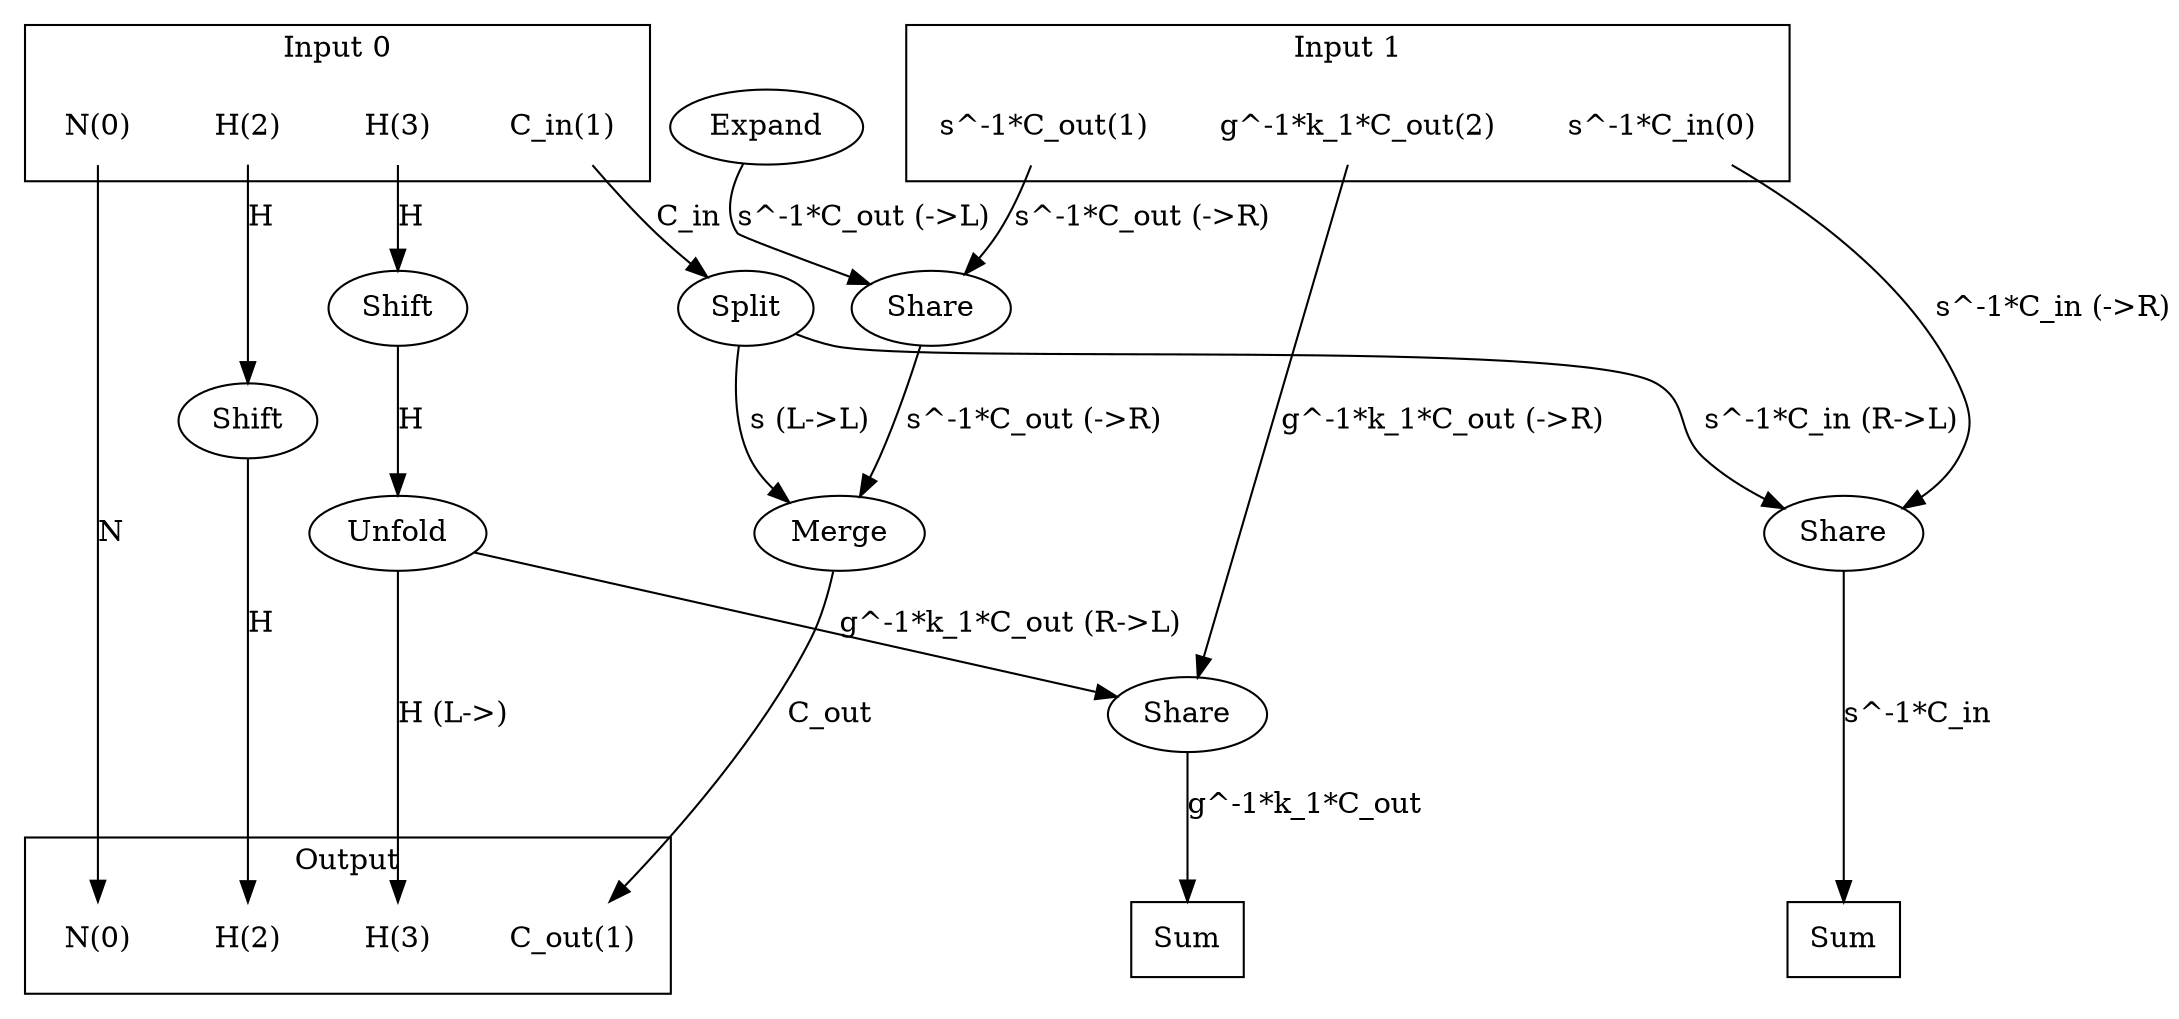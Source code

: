 digraph kernel_generated {
newrank = true;
op_0x560cbdcf2e40 [label="Shift"];
op_0x560cbdcf2f60 [label="Shift"];
op_0x560cbdd00878 [label="Expand"];
op_0x560cbdd1a9c0 [label="Merge"];
op_0x560cbdd1d320 [label="Split"];
op_0x560cbdd1e500 [label="Unfold"];
op_0x560cbe30f350 [label="Share"];
op_0x560cbe30f3f0 [label="Share"];
op_0x560cbe30f530 [label="Share"];
reduce_0x7f5178009c98 [label="Sum", shape=box];
reduce_0x7f51780055d0 [label="Sum", shape=box];
subgraph cluster_out {
label = "Output";
out_0 [label="N(0)", shape=none];
out_1 [label="C_out(1)", shape=none];
out_2 [label="H(2)", shape=none];
out_3 [label="H(3)", shape=none];
}
{ rank = same;
reduce_0x7f5178009c98;
reduce_0x7f51780055d0;
out_0;
out_1;
out_2;
out_3;
}
subgraph cluster_in_0 {
label = "Input 0";
in_0_0 [label="N(0)", shape=none];
in_0_1 [label="C_in(1)", shape=none];
in_0_2 [label="H(2)", shape=none];
in_0_3 [label="H(3)", shape=none];
}
subgraph cluster_in_1 {
label = "Input 1";
in_1_0 [label="s^-1*C_in(0)", shape=none];
in_1_1 [label="s^-1*C_out(1)", shape=none];
in_1_2 [label="g^-1*k_1*C_out(2)", shape=none];
}
{ rank = same;
in_0_0;
in_0_1;
in_0_2;
in_0_3;
in_1_0;
in_1_1;
in_1_2;
}
in_0_0 -> out_0 [label="N"];
in_0_1 -> op_0x560cbdd1d320 [label="C_in"];
in_0_2 -> op_0x560cbdcf2e40 [label="H"];
in_0_3 -> op_0x560cbdcf2f60 [label="H"];
in_1_0 -> op_0x560cbe30f350 [label="s^-1*C_in (->R)"];
in_1_1 -> op_0x560cbe30f3f0 [label="s^-1*C_out (->R)"];
in_1_2 -> op_0x560cbe30f530 [label="g^-1*k_1*C_out (->R)"];
op_0x560cbdd1d320 -> op_0x560cbdd1a9c0 [label="s (L->L)"];
op_0x560cbe30f3f0 -> op_0x560cbdd1a9c0 [label="s^-1*C_out (->R)"];
op_0x560cbdcf2f60 -> op_0x560cbdd1e500 [label="H"];
op_0x560cbdd1a9c0 -> out_1 [label="C_out"];
op_0x560cbdcf2e40 -> out_2 [label="H"];
op_0x560cbdd1e500 -> out_3 [label="H (L->)"];
op_0x560cbdd1d320 -> op_0x560cbe30f350 [label="s^-1*C_in (R->L)"];
op_0x560cbdd00878 -> op_0x560cbe30f3f0 [label="s^-1*C_out (->L)"];
op_0x560cbdd1e500 -> op_0x560cbe30f530 [label="g^-1*k_1*C_out (R->L)"];
op_0x560cbe30f350 -> reduce_0x7f51780055d0 [label="s^-1*C_in"];
op_0x560cbe30f530 -> reduce_0x7f5178009c98 [label="g^-1*k_1*C_out"];
}

